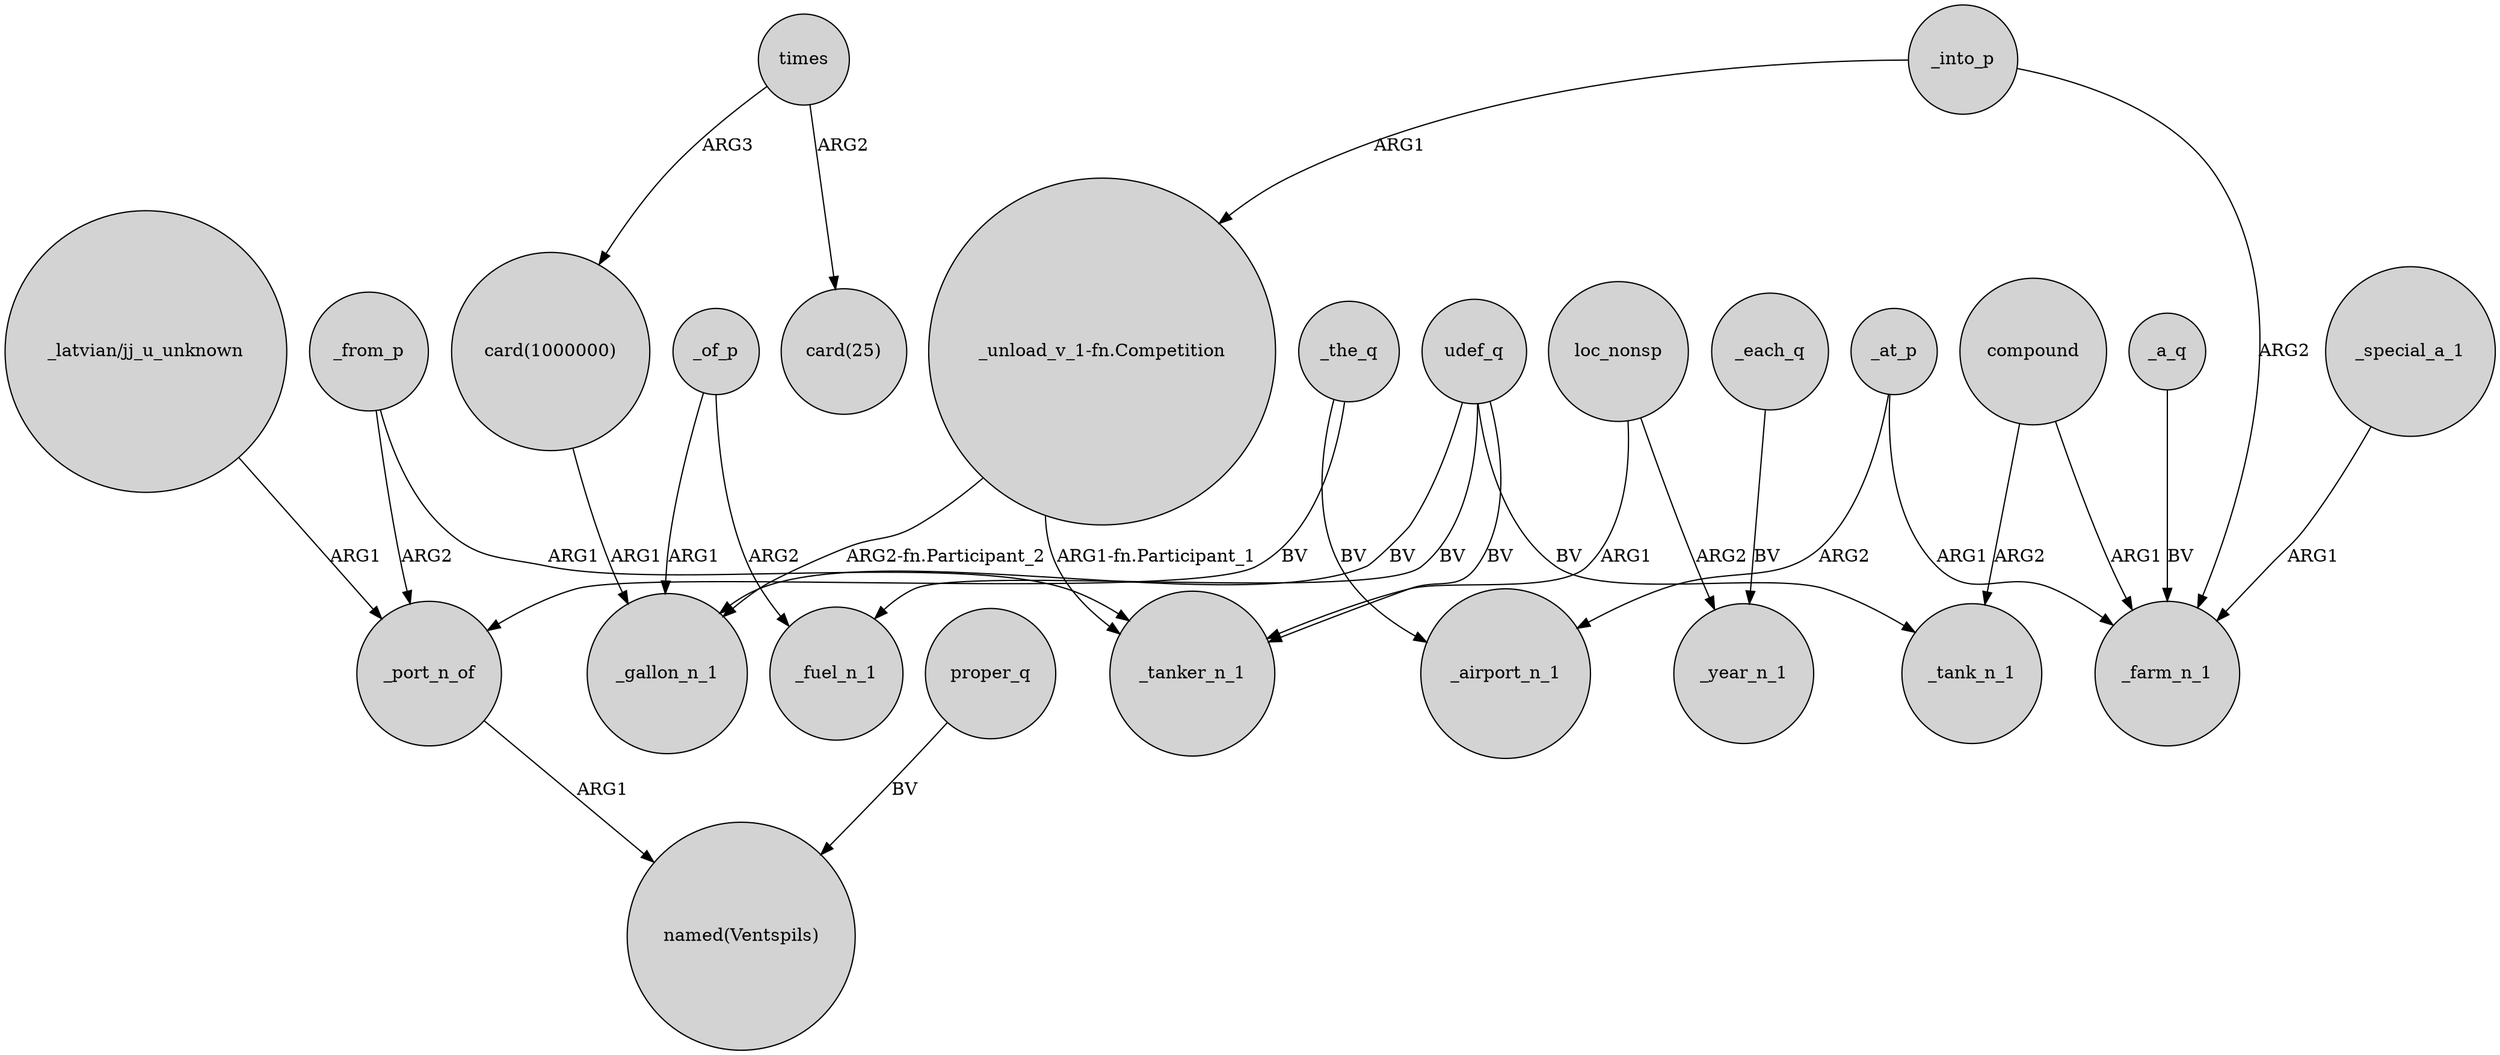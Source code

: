 digraph {
	node [shape=circle style=filled]
	_at_p -> _airport_n_1 [label=ARG2]
	"card(1000000)" -> _gallon_n_1 [label=ARG1]
	udef_q -> _gallon_n_1 [label=BV]
	udef_q -> _fuel_n_1 [label=BV]
	_of_p -> _fuel_n_1 [label=ARG2]
	"_unload_v_1-fn.Competition" -> _gallon_n_1 [label="ARG2-fn.Participant_2"]
	compound -> _farm_n_1 [label=ARG1]
	times -> "card(25)" [label=ARG2]
	times -> "card(1000000)" [label=ARG3]
	_from_p -> _tanker_n_1 [label=ARG1]
	proper_q -> "named(Ventspils)" [label=BV]
	_each_q -> _year_n_1 [label=BV]
	"_unload_v_1-fn.Competition" -> _tanker_n_1 [label="ARG1-fn.Participant_1"]
	loc_nonsp -> _year_n_1 [label=ARG2]
	udef_q -> _tanker_n_1 [label=BV]
	_into_p -> "_unload_v_1-fn.Competition" [label=ARG1]
	_of_p -> _gallon_n_1 [label=ARG1]
	_special_a_1 -> _farm_n_1 [label=ARG1]
	_into_p -> _farm_n_1 [label=ARG2]
	udef_q -> _tank_n_1 [label=BV]
	loc_nonsp -> _tanker_n_1 [label=ARG1]
	_at_p -> _farm_n_1 [label=ARG1]
	_port_n_of -> "named(Ventspils)" [label=ARG1]
	compound -> _tank_n_1 [label=ARG2]
	"_latvian/jj_u_unknown" -> _port_n_of [label=ARG1]
	_a_q -> _farm_n_1 [label=BV]
	_the_q -> _airport_n_1 [label=BV]
	_from_p -> _port_n_of [label=ARG2]
	_the_q -> _port_n_of [label=BV]
}
